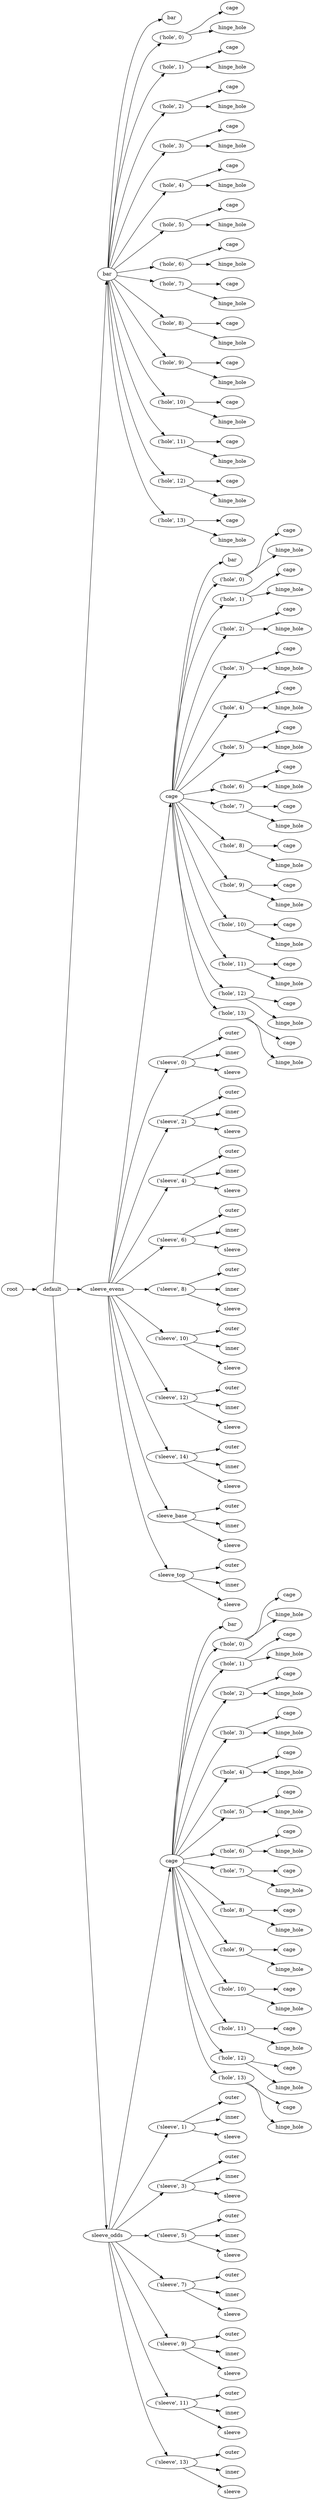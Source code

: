 digraph default {
	graph [rankdir=LR]
	root_1 [label=root href="javascript:s=&quot;\(\)\nNone&quot;; console.log(s); alert(s);"]
	default_2 [label=default href="javascript:s=&quot;\(&#x27;default&#x27;,\)\nHinge&quot;; console.log(s); alert(s);" tooltip=Hinge]
	bar_3 [label=bar href="javascript:s=&quot;\(&#x27;default&#x27;,\ &#x27;bar&#x27;\)\nHingeBar&quot;; console.log(s); alert(s);" tooltip=HingeBar]
	bar_4 [label=bar href="javascript:s=&quot;\(&#x27;default&#x27;,\ &#x27;bar&#x27;,\ &#x27;bar&#x27;\)\nCylinder&quot;; console.log(s); alert(s);" tooltip=Cylinder]
	hole_5 [label="\('hole',\ 0\)" href="javascript:s=&quot;\(&#x27;default&#x27;,\ &#x27;bar&#x27;,\ \(&#x27;hole&#x27;,\ 0\)\)\nHingeHole&quot;; console.log(s); alert(s);" tooltip=HingeHole]
	cage_6 [label=cage href="javascript:s=&quot;\(&#x27;default&#x27;,\ &#x27;bar&#x27;,\ \(&#x27;hole&#x27;,\ 0\),\ &#x27;cage&#x27;\)\nCylinder&quot;; console.log(s); alert(s);" tooltip=Cylinder]
	hinge_hole_7 [label=hinge_hole href="javascript:s=&quot;\(&#x27;default&#x27;,\ &#x27;bar&#x27;,\ \(&#x27;hole&#x27;,\ 0\),\ &#x27;hinge_hole&#x27;\)\nRotateExtrude&quot;; console.log(s); alert(s);" tooltip=RotateExtrude]
	hole_8 [label="\('hole',\ 1\)" href="javascript:s=&quot;\(&#x27;default&#x27;,\ &#x27;bar&#x27;,\ \(&#x27;hole&#x27;,\ 1\)\)\nHingeHole&quot;; console.log(s); alert(s);" tooltip=HingeHole]
	cage_9 [label=cage href="javascript:s=&quot;\(&#x27;default&#x27;,\ &#x27;bar&#x27;,\ \(&#x27;hole&#x27;,\ 1\),\ &#x27;cage&#x27;\)\nCylinder&quot;; console.log(s); alert(s);" tooltip=Cylinder]
	hinge_hole_10 [label=hinge_hole href="javascript:s=&quot;\(&#x27;default&#x27;,\ &#x27;bar&#x27;,\ \(&#x27;hole&#x27;,\ 1\),\ &#x27;hinge_hole&#x27;\)\nRotateExtrude&quot;; console.log(s); alert(s);" tooltip=RotateExtrude]
	hole_11 [label="\('hole',\ 2\)" href="javascript:s=&quot;\(&#x27;default&#x27;,\ &#x27;bar&#x27;,\ \(&#x27;hole&#x27;,\ 2\)\)\nHingeHole&quot;; console.log(s); alert(s);" tooltip=HingeHole]
	cage_12 [label=cage href="javascript:s=&quot;\(&#x27;default&#x27;,\ &#x27;bar&#x27;,\ \(&#x27;hole&#x27;,\ 2\),\ &#x27;cage&#x27;\)\nCylinder&quot;; console.log(s); alert(s);" tooltip=Cylinder]
	hinge_hole_13 [label=hinge_hole href="javascript:s=&quot;\(&#x27;default&#x27;,\ &#x27;bar&#x27;,\ \(&#x27;hole&#x27;,\ 2\),\ &#x27;hinge_hole&#x27;\)\nRotateExtrude&quot;; console.log(s); alert(s);" tooltip=RotateExtrude]
	hole_14 [label="\('hole',\ 3\)" href="javascript:s=&quot;\(&#x27;default&#x27;,\ &#x27;bar&#x27;,\ \(&#x27;hole&#x27;,\ 3\)\)\nHingeHole&quot;; console.log(s); alert(s);" tooltip=HingeHole]
	cage_15 [label=cage href="javascript:s=&quot;\(&#x27;default&#x27;,\ &#x27;bar&#x27;,\ \(&#x27;hole&#x27;,\ 3\),\ &#x27;cage&#x27;\)\nCylinder&quot;; console.log(s); alert(s);" tooltip=Cylinder]
	hinge_hole_16 [label=hinge_hole href="javascript:s=&quot;\(&#x27;default&#x27;,\ &#x27;bar&#x27;,\ \(&#x27;hole&#x27;,\ 3\),\ &#x27;hinge_hole&#x27;\)\nRotateExtrude&quot;; console.log(s); alert(s);" tooltip=RotateExtrude]
	hole_17 [label="\('hole',\ 4\)" href="javascript:s=&quot;\(&#x27;default&#x27;,\ &#x27;bar&#x27;,\ \(&#x27;hole&#x27;,\ 4\)\)\nHingeHole&quot;; console.log(s); alert(s);" tooltip=HingeHole]
	cage_18 [label=cage href="javascript:s=&quot;\(&#x27;default&#x27;,\ &#x27;bar&#x27;,\ \(&#x27;hole&#x27;,\ 4\),\ &#x27;cage&#x27;\)\nCylinder&quot;; console.log(s); alert(s);" tooltip=Cylinder]
	hinge_hole_19 [label=hinge_hole href="javascript:s=&quot;\(&#x27;default&#x27;,\ &#x27;bar&#x27;,\ \(&#x27;hole&#x27;,\ 4\),\ &#x27;hinge_hole&#x27;\)\nRotateExtrude&quot;; console.log(s); alert(s);" tooltip=RotateExtrude]
	hole_20 [label="\('hole',\ 5\)" href="javascript:s=&quot;\(&#x27;default&#x27;,\ &#x27;bar&#x27;,\ \(&#x27;hole&#x27;,\ 5\)\)\nHingeHole&quot;; console.log(s); alert(s);" tooltip=HingeHole]
	cage_21 [label=cage href="javascript:s=&quot;\(&#x27;default&#x27;,\ &#x27;bar&#x27;,\ \(&#x27;hole&#x27;,\ 5\),\ &#x27;cage&#x27;\)\nCylinder&quot;; console.log(s); alert(s);" tooltip=Cylinder]
	hinge_hole_22 [label=hinge_hole href="javascript:s=&quot;\(&#x27;default&#x27;,\ &#x27;bar&#x27;,\ \(&#x27;hole&#x27;,\ 5\),\ &#x27;hinge_hole&#x27;\)\nRotateExtrude&quot;; console.log(s); alert(s);" tooltip=RotateExtrude]
	hole_23 [label="\('hole',\ 6\)" href="javascript:s=&quot;\(&#x27;default&#x27;,\ &#x27;bar&#x27;,\ \(&#x27;hole&#x27;,\ 6\)\)\nHingeHole&quot;; console.log(s); alert(s);" tooltip=HingeHole]
	cage_24 [label=cage href="javascript:s=&quot;\(&#x27;default&#x27;,\ &#x27;bar&#x27;,\ \(&#x27;hole&#x27;,\ 6\),\ &#x27;cage&#x27;\)\nCylinder&quot;; console.log(s); alert(s);" tooltip=Cylinder]
	hinge_hole_25 [label=hinge_hole href="javascript:s=&quot;\(&#x27;default&#x27;,\ &#x27;bar&#x27;,\ \(&#x27;hole&#x27;,\ 6\),\ &#x27;hinge_hole&#x27;\)\nRotateExtrude&quot;; console.log(s); alert(s);" tooltip=RotateExtrude]
	hole_26 [label="\('hole',\ 7\)" href="javascript:s=&quot;\(&#x27;default&#x27;,\ &#x27;bar&#x27;,\ \(&#x27;hole&#x27;,\ 7\)\)\nHingeHole&quot;; console.log(s); alert(s);" tooltip=HingeHole]
	cage_27 [label=cage href="javascript:s=&quot;\(&#x27;default&#x27;,\ &#x27;bar&#x27;,\ \(&#x27;hole&#x27;,\ 7\),\ &#x27;cage&#x27;\)\nCylinder&quot;; console.log(s); alert(s);" tooltip=Cylinder]
	hinge_hole_28 [label=hinge_hole href="javascript:s=&quot;\(&#x27;default&#x27;,\ &#x27;bar&#x27;,\ \(&#x27;hole&#x27;,\ 7\),\ &#x27;hinge_hole&#x27;\)\nRotateExtrude&quot;; console.log(s); alert(s);" tooltip=RotateExtrude]
	hole_29 [label="\('hole',\ 8\)" href="javascript:s=&quot;\(&#x27;default&#x27;,\ &#x27;bar&#x27;,\ \(&#x27;hole&#x27;,\ 8\)\)\nHingeHole&quot;; console.log(s); alert(s);" tooltip=HingeHole]
	cage_30 [label=cage href="javascript:s=&quot;\(&#x27;default&#x27;,\ &#x27;bar&#x27;,\ \(&#x27;hole&#x27;,\ 8\),\ &#x27;cage&#x27;\)\nCylinder&quot;; console.log(s); alert(s);" tooltip=Cylinder]
	hinge_hole_31 [label=hinge_hole href="javascript:s=&quot;\(&#x27;default&#x27;,\ &#x27;bar&#x27;,\ \(&#x27;hole&#x27;,\ 8\),\ &#x27;hinge_hole&#x27;\)\nRotateExtrude&quot;; console.log(s); alert(s);" tooltip=RotateExtrude]
	hole_32 [label="\('hole',\ 9\)" href="javascript:s=&quot;\(&#x27;default&#x27;,\ &#x27;bar&#x27;,\ \(&#x27;hole&#x27;,\ 9\)\)\nHingeHole&quot;; console.log(s); alert(s);" tooltip=HingeHole]
	cage_33 [label=cage href="javascript:s=&quot;\(&#x27;default&#x27;,\ &#x27;bar&#x27;,\ \(&#x27;hole&#x27;,\ 9\),\ &#x27;cage&#x27;\)\nCylinder&quot;; console.log(s); alert(s);" tooltip=Cylinder]
	hinge_hole_34 [label=hinge_hole href="javascript:s=&quot;\(&#x27;default&#x27;,\ &#x27;bar&#x27;,\ \(&#x27;hole&#x27;,\ 9\),\ &#x27;hinge_hole&#x27;\)\nRotateExtrude&quot;; console.log(s); alert(s);" tooltip=RotateExtrude]
	hole_35 [label="\('hole',\ 10\)" href="javascript:s=&quot;\(&#x27;default&#x27;,\ &#x27;bar&#x27;,\ \(&#x27;hole&#x27;,\ 10\)\)\nHingeHole&quot;; console.log(s); alert(s);" tooltip=HingeHole]
	cage_36 [label=cage href="javascript:s=&quot;\(&#x27;default&#x27;,\ &#x27;bar&#x27;,\ \(&#x27;hole&#x27;,\ 10\),\ &#x27;cage&#x27;\)\nCylinder&quot;; console.log(s); alert(s);" tooltip=Cylinder]
	hinge_hole_37 [label=hinge_hole href="javascript:s=&quot;\(&#x27;default&#x27;,\ &#x27;bar&#x27;,\ \(&#x27;hole&#x27;,\ 10\),\ &#x27;hinge_hole&#x27;\)\nRotateExtrude&quot;; console.log(s); alert(s);" tooltip=RotateExtrude]
	hole_38 [label="\('hole',\ 11\)" href="javascript:s=&quot;\(&#x27;default&#x27;,\ &#x27;bar&#x27;,\ \(&#x27;hole&#x27;,\ 11\)\)\nHingeHole&quot;; console.log(s); alert(s);" tooltip=HingeHole]
	cage_39 [label=cage href="javascript:s=&quot;\(&#x27;default&#x27;,\ &#x27;bar&#x27;,\ \(&#x27;hole&#x27;,\ 11\),\ &#x27;cage&#x27;\)\nCylinder&quot;; console.log(s); alert(s);" tooltip=Cylinder]
	hinge_hole_40 [label=hinge_hole href="javascript:s=&quot;\(&#x27;default&#x27;,\ &#x27;bar&#x27;,\ \(&#x27;hole&#x27;,\ 11\),\ &#x27;hinge_hole&#x27;\)\nRotateExtrude&quot;; console.log(s); alert(s);" tooltip=RotateExtrude]
	hole_41 [label="\('hole',\ 12\)" href="javascript:s=&quot;\(&#x27;default&#x27;,\ &#x27;bar&#x27;,\ \(&#x27;hole&#x27;,\ 12\)\)\nHingeHole&quot;; console.log(s); alert(s);" tooltip=HingeHole]
	cage_42 [label=cage href="javascript:s=&quot;\(&#x27;default&#x27;,\ &#x27;bar&#x27;,\ \(&#x27;hole&#x27;,\ 12\),\ &#x27;cage&#x27;\)\nCylinder&quot;; console.log(s); alert(s);" tooltip=Cylinder]
	hinge_hole_43 [label=hinge_hole href="javascript:s=&quot;\(&#x27;default&#x27;,\ &#x27;bar&#x27;,\ \(&#x27;hole&#x27;,\ 12\),\ &#x27;hinge_hole&#x27;\)\nRotateExtrude&quot;; console.log(s); alert(s);" tooltip=RotateExtrude]
	hole_44 [label="\('hole',\ 13\)" href="javascript:s=&quot;\(&#x27;default&#x27;,\ &#x27;bar&#x27;,\ \(&#x27;hole&#x27;,\ 13\)\)\nHingeHole&quot;; console.log(s); alert(s);" tooltip=HingeHole]
	cage_45 [label=cage href="javascript:s=&quot;\(&#x27;default&#x27;,\ &#x27;bar&#x27;,\ \(&#x27;hole&#x27;,\ 13\),\ &#x27;cage&#x27;\)\nCylinder&quot;; console.log(s); alert(s);" tooltip=Cylinder]
	hinge_hole_46 [label=hinge_hole href="javascript:s=&quot;\(&#x27;default&#x27;,\ &#x27;bar&#x27;,\ \(&#x27;hole&#x27;,\ 13\),\ &#x27;hinge_hole&#x27;\)\nRotateExtrude&quot;; console.log(s); alert(s);" tooltip=RotateExtrude]
	sleeve_evens_47 [label=sleeve_evens href="javascript:s=&quot;\(&#x27;default&#x27;,\ &#x27;sleeve_evens&#x27;\)\nHingeBarSleeveHoles&quot;; console.log(s); alert(s);" tooltip=HingeBarSleeveHoles]
	cage_48 [label=cage href="javascript:s=&quot;\(&#x27;default&#x27;,\ &#x27;sleeve_evens&#x27;,\ &#x27;cage&#x27;\)\nHingeBar&quot;; console.log(s); alert(s);" tooltip=HingeBar]
	bar_49 [label=bar href="javascript:s=&quot;\(&#x27;default&#x27;,\ &#x27;sleeve_evens&#x27;,\ &#x27;cage&#x27;,\ &#x27;bar&#x27;\)\nCylinder&quot;; console.log(s); alert(s);" tooltip=Cylinder]
	hole_50 [label="\('hole',\ 0\)" href="javascript:s=&quot;\(&#x27;default&#x27;,\ &#x27;sleeve_evens&#x27;,\ &#x27;cage&#x27;,\ \(&#x27;hole&#x27;,\ 0\)\)\nHingeHole&quot;; console.log(s); alert(s);" tooltip=HingeHole]
	cage_51 [label=cage href="javascript:s=&quot;\(&#x27;default&#x27;,\ &#x27;sleeve_evens&#x27;,\ &#x27;cage&#x27;,\ \(&#x27;hole&#x27;,\ 0\),\ &#x27;cage&#x27;\)\nCylinder&quot;; console.log(s); alert(s);" tooltip=Cylinder]
	hinge_hole_52 [label=hinge_hole href="javascript:s=&quot;\(&#x27;default&#x27;,\ &#x27;sleeve_evens&#x27;,\ &#x27;cage&#x27;,\ \(&#x27;hole&#x27;,\ 0\),\ &#x27;hinge_hole&#x27;\)\nRotateExtrude&quot;; console.log(s); alert(s);" tooltip=RotateExtrude]
	hole_53 [label="\('hole',\ 1\)" href="javascript:s=&quot;\(&#x27;default&#x27;,\ &#x27;sleeve_evens&#x27;,\ &#x27;cage&#x27;,\ \(&#x27;hole&#x27;,\ 1\)\)\nHingeHole&quot;; console.log(s); alert(s);" tooltip=HingeHole]
	cage_54 [label=cage href="javascript:s=&quot;\(&#x27;default&#x27;,\ &#x27;sleeve_evens&#x27;,\ &#x27;cage&#x27;,\ \(&#x27;hole&#x27;,\ 1\),\ &#x27;cage&#x27;\)\nCylinder&quot;; console.log(s); alert(s);" tooltip=Cylinder]
	hinge_hole_55 [label=hinge_hole href="javascript:s=&quot;\(&#x27;default&#x27;,\ &#x27;sleeve_evens&#x27;,\ &#x27;cage&#x27;,\ \(&#x27;hole&#x27;,\ 1\),\ &#x27;hinge_hole&#x27;\)\nRotateExtrude&quot;; console.log(s); alert(s);" tooltip=RotateExtrude]
	hole_56 [label="\('hole',\ 2\)" href="javascript:s=&quot;\(&#x27;default&#x27;,\ &#x27;sleeve_evens&#x27;,\ &#x27;cage&#x27;,\ \(&#x27;hole&#x27;,\ 2\)\)\nHingeHole&quot;; console.log(s); alert(s);" tooltip=HingeHole]
	cage_57 [label=cage href="javascript:s=&quot;\(&#x27;default&#x27;,\ &#x27;sleeve_evens&#x27;,\ &#x27;cage&#x27;,\ \(&#x27;hole&#x27;,\ 2\),\ &#x27;cage&#x27;\)\nCylinder&quot;; console.log(s); alert(s);" tooltip=Cylinder]
	hinge_hole_58 [label=hinge_hole href="javascript:s=&quot;\(&#x27;default&#x27;,\ &#x27;sleeve_evens&#x27;,\ &#x27;cage&#x27;,\ \(&#x27;hole&#x27;,\ 2\),\ &#x27;hinge_hole&#x27;\)\nRotateExtrude&quot;; console.log(s); alert(s);" tooltip=RotateExtrude]
	hole_59 [label="\('hole',\ 3\)" href="javascript:s=&quot;\(&#x27;default&#x27;,\ &#x27;sleeve_evens&#x27;,\ &#x27;cage&#x27;,\ \(&#x27;hole&#x27;,\ 3\)\)\nHingeHole&quot;; console.log(s); alert(s);" tooltip=HingeHole]
	cage_60 [label=cage href="javascript:s=&quot;\(&#x27;default&#x27;,\ &#x27;sleeve_evens&#x27;,\ &#x27;cage&#x27;,\ \(&#x27;hole&#x27;,\ 3\),\ &#x27;cage&#x27;\)\nCylinder&quot;; console.log(s); alert(s);" tooltip=Cylinder]
	hinge_hole_61 [label=hinge_hole href="javascript:s=&quot;\(&#x27;default&#x27;,\ &#x27;sleeve_evens&#x27;,\ &#x27;cage&#x27;,\ \(&#x27;hole&#x27;,\ 3\),\ &#x27;hinge_hole&#x27;\)\nRotateExtrude&quot;; console.log(s); alert(s);" tooltip=RotateExtrude]
	hole_62 [label="\('hole',\ 4\)" href="javascript:s=&quot;\(&#x27;default&#x27;,\ &#x27;sleeve_evens&#x27;,\ &#x27;cage&#x27;,\ \(&#x27;hole&#x27;,\ 4\)\)\nHingeHole&quot;; console.log(s); alert(s);" tooltip=HingeHole]
	cage_63 [label=cage href="javascript:s=&quot;\(&#x27;default&#x27;,\ &#x27;sleeve_evens&#x27;,\ &#x27;cage&#x27;,\ \(&#x27;hole&#x27;,\ 4\),\ &#x27;cage&#x27;\)\nCylinder&quot;; console.log(s); alert(s);" tooltip=Cylinder]
	hinge_hole_64 [label=hinge_hole href="javascript:s=&quot;\(&#x27;default&#x27;,\ &#x27;sleeve_evens&#x27;,\ &#x27;cage&#x27;,\ \(&#x27;hole&#x27;,\ 4\),\ &#x27;hinge_hole&#x27;\)\nRotateExtrude&quot;; console.log(s); alert(s);" tooltip=RotateExtrude]
	hole_65 [label="\('hole',\ 5\)" href="javascript:s=&quot;\(&#x27;default&#x27;,\ &#x27;sleeve_evens&#x27;,\ &#x27;cage&#x27;,\ \(&#x27;hole&#x27;,\ 5\)\)\nHingeHole&quot;; console.log(s); alert(s);" tooltip=HingeHole]
	cage_66 [label=cage href="javascript:s=&quot;\(&#x27;default&#x27;,\ &#x27;sleeve_evens&#x27;,\ &#x27;cage&#x27;,\ \(&#x27;hole&#x27;,\ 5\),\ &#x27;cage&#x27;\)\nCylinder&quot;; console.log(s); alert(s);" tooltip=Cylinder]
	hinge_hole_67 [label=hinge_hole href="javascript:s=&quot;\(&#x27;default&#x27;,\ &#x27;sleeve_evens&#x27;,\ &#x27;cage&#x27;,\ \(&#x27;hole&#x27;,\ 5\),\ &#x27;hinge_hole&#x27;\)\nRotateExtrude&quot;; console.log(s); alert(s);" tooltip=RotateExtrude]
	hole_68 [label="\('hole',\ 6\)" href="javascript:s=&quot;\(&#x27;default&#x27;,\ &#x27;sleeve_evens&#x27;,\ &#x27;cage&#x27;,\ \(&#x27;hole&#x27;,\ 6\)\)\nHingeHole&quot;; console.log(s); alert(s);" tooltip=HingeHole]
	cage_69 [label=cage href="javascript:s=&quot;\(&#x27;default&#x27;,\ &#x27;sleeve_evens&#x27;,\ &#x27;cage&#x27;,\ \(&#x27;hole&#x27;,\ 6\),\ &#x27;cage&#x27;\)\nCylinder&quot;; console.log(s); alert(s);" tooltip=Cylinder]
	hinge_hole_70 [label=hinge_hole href="javascript:s=&quot;\(&#x27;default&#x27;,\ &#x27;sleeve_evens&#x27;,\ &#x27;cage&#x27;,\ \(&#x27;hole&#x27;,\ 6\),\ &#x27;hinge_hole&#x27;\)\nRotateExtrude&quot;; console.log(s); alert(s);" tooltip=RotateExtrude]
	hole_71 [label="\('hole',\ 7\)" href="javascript:s=&quot;\(&#x27;default&#x27;,\ &#x27;sleeve_evens&#x27;,\ &#x27;cage&#x27;,\ \(&#x27;hole&#x27;,\ 7\)\)\nHingeHole&quot;; console.log(s); alert(s);" tooltip=HingeHole]
	cage_72 [label=cage href="javascript:s=&quot;\(&#x27;default&#x27;,\ &#x27;sleeve_evens&#x27;,\ &#x27;cage&#x27;,\ \(&#x27;hole&#x27;,\ 7\),\ &#x27;cage&#x27;\)\nCylinder&quot;; console.log(s); alert(s);" tooltip=Cylinder]
	hinge_hole_73 [label=hinge_hole href="javascript:s=&quot;\(&#x27;default&#x27;,\ &#x27;sleeve_evens&#x27;,\ &#x27;cage&#x27;,\ \(&#x27;hole&#x27;,\ 7\),\ &#x27;hinge_hole&#x27;\)\nRotateExtrude&quot;; console.log(s); alert(s);" tooltip=RotateExtrude]
	hole_74 [label="\('hole',\ 8\)" href="javascript:s=&quot;\(&#x27;default&#x27;,\ &#x27;sleeve_evens&#x27;,\ &#x27;cage&#x27;,\ \(&#x27;hole&#x27;,\ 8\)\)\nHingeHole&quot;; console.log(s); alert(s);" tooltip=HingeHole]
	cage_75 [label=cage href="javascript:s=&quot;\(&#x27;default&#x27;,\ &#x27;sleeve_evens&#x27;,\ &#x27;cage&#x27;,\ \(&#x27;hole&#x27;,\ 8\),\ &#x27;cage&#x27;\)\nCylinder&quot;; console.log(s); alert(s);" tooltip=Cylinder]
	hinge_hole_76 [label=hinge_hole href="javascript:s=&quot;\(&#x27;default&#x27;,\ &#x27;sleeve_evens&#x27;,\ &#x27;cage&#x27;,\ \(&#x27;hole&#x27;,\ 8\),\ &#x27;hinge_hole&#x27;\)\nRotateExtrude&quot;; console.log(s); alert(s);" tooltip=RotateExtrude]
	hole_77 [label="\('hole',\ 9\)" href="javascript:s=&quot;\(&#x27;default&#x27;,\ &#x27;sleeve_evens&#x27;,\ &#x27;cage&#x27;,\ \(&#x27;hole&#x27;,\ 9\)\)\nHingeHole&quot;; console.log(s); alert(s);" tooltip=HingeHole]
	cage_78 [label=cage href="javascript:s=&quot;\(&#x27;default&#x27;,\ &#x27;sleeve_evens&#x27;,\ &#x27;cage&#x27;,\ \(&#x27;hole&#x27;,\ 9\),\ &#x27;cage&#x27;\)\nCylinder&quot;; console.log(s); alert(s);" tooltip=Cylinder]
	hinge_hole_79 [label=hinge_hole href="javascript:s=&quot;\(&#x27;default&#x27;,\ &#x27;sleeve_evens&#x27;,\ &#x27;cage&#x27;,\ \(&#x27;hole&#x27;,\ 9\),\ &#x27;hinge_hole&#x27;\)\nRotateExtrude&quot;; console.log(s); alert(s);" tooltip=RotateExtrude]
	hole_80 [label="\('hole',\ 10\)" href="javascript:s=&quot;\(&#x27;default&#x27;,\ &#x27;sleeve_evens&#x27;,\ &#x27;cage&#x27;,\ \(&#x27;hole&#x27;,\ 10\)\)\nHingeHole&quot;; console.log(s); alert(s);" tooltip=HingeHole]
	cage_81 [label=cage href="javascript:s=&quot;\(&#x27;default&#x27;,\ &#x27;sleeve_evens&#x27;,\ &#x27;cage&#x27;,\ \(&#x27;hole&#x27;,\ 10\),\ &#x27;cage&#x27;\)\nCylinder&quot;; console.log(s); alert(s);" tooltip=Cylinder]
	hinge_hole_82 [label=hinge_hole href="javascript:s=&quot;\(&#x27;default&#x27;,\ &#x27;sleeve_evens&#x27;,\ &#x27;cage&#x27;,\ \(&#x27;hole&#x27;,\ 10\),\ &#x27;hinge_hole&#x27;\)\nRotateExtrude&quot;; console.log(s); alert(s);" tooltip=RotateExtrude]
	hole_83 [label="\('hole',\ 11\)" href="javascript:s=&quot;\(&#x27;default&#x27;,\ &#x27;sleeve_evens&#x27;,\ &#x27;cage&#x27;,\ \(&#x27;hole&#x27;,\ 11\)\)\nHingeHole&quot;; console.log(s); alert(s);" tooltip=HingeHole]
	cage_84 [label=cage href="javascript:s=&quot;\(&#x27;default&#x27;,\ &#x27;sleeve_evens&#x27;,\ &#x27;cage&#x27;,\ \(&#x27;hole&#x27;,\ 11\),\ &#x27;cage&#x27;\)\nCylinder&quot;; console.log(s); alert(s);" tooltip=Cylinder]
	hinge_hole_85 [label=hinge_hole href="javascript:s=&quot;\(&#x27;default&#x27;,\ &#x27;sleeve_evens&#x27;,\ &#x27;cage&#x27;,\ \(&#x27;hole&#x27;,\ 11\),\ &#x27;hinge_hole&#x27;\)\nRotateExtrude&quot;; console.log(s); alert(s);" tooltip=RotateExtrude]
	hole_86 [label="\('hole',\ 12\)" href="javascript:s=&quot;\(&#x27;default&#x27;,\ &#x27;sleeve_evens&#x27;,\ &#x27;cage&#x27;,\ \(&#x27;hole&#x27;,\ 12\)\)\nHingeHole&quot;; console.log(s); alert(s);" tooltip=HingeHole]
	cage_87 [label=cage href="javascript:s=&quot;\(&#x27;default&#x27;,\ &#x27;sleeve_evens&#x27;,\ &#x27;cage&#x27;,\ \(&#x27;hole&#x27;,\ 12\),\ &#x27;cage&#x27;\)\nCylinder&quot;; console.log(s); alert(s);" tooltip=Cylinder]
	hinge_hole_88 [label=hinge_hole href="javascript:s=&quot;\(&#x27;default&#x27;,\ &#x27;sleeve_evens&#x27;,\ &#x27;cage&#x27;,\ \(&#x27;hole&#x27;,\ 12\),\ &#x27;hinge_hole&#x27;\)\nRotateExtrude&quot;; console.log(s); alert(s);" tooltip=RotateExtrude]
	hole_89 [label="\('hole',\ 13\)" href="javascript:s=&quot;\(&#x27;default&#x27;,\ &#x27;sleeve_evens&#x27;,\ &#x27;cage&#x27;,\ \(&#x27;hole&#x27;,\ 13\)\)\nHingeHole&quot;; console.log(s); alert(s);" tooltip=HingeHole]
	cage_90 [label=cage href="javascript:s=&quot;\(&#x27;default&#x27;,\ &#x27;sleeve_evens&#x27;,\ &#x27;cage&#x27;,\ \(&#x27;hole&#x27;,\ 13\),\ &#x27;cage&#x27;\)\nCylinder&quot;; console.log(s); alert(s);" tooltip=Cylinder]
	hinge_hole_91 [label=hinge_hole href="javascript:s=&quot;\(&#x27;default&#x27;,\ &#x27;sleeve_evens&#x27;,\ &#x27;cage&#x27;,\ \(&#x27;hole&#x27;,\ 13\),\ &#x27;hinge_hole&#x27;\)\nRotateExtrude&quot;; console.log(s); alert(s);" tooltip=RotateExtrude]
	sleeve_92 [label="\('sleeve',\ 0\)" href="javascript:s=&quot;\(&#x27;default&#x27;,\ &#x27;sleeve_evens&#x27;,\ \(&#x27;sleeve&#x27;,\ 0\)\)\nSleeveAndKeyway&quot;; console.log(s); alert(s);" tooltip=SleeveAndKeyway]
	outer_93 [label=outer href="javascript:s=&quot;\(&#x27;default&#x27;,\ &#x27;sleeve_evens&#x27;,\ \(&#x27;sleeve&#x27;,\ 0\),\ &#x27;outer&#x27;\)\nCylinder&quot;; console.log(s); alert(s);" tooltip=Cylinder]
	inner_94 [label=inner href="javascript:s=&quot;\(&#x27;default&#x27;,\ &#x27;sleeve_evens&#x27;,\ \(&#x27;sleeve&#x27;,\ 0\),\ &#x27;inner&#x27;\)\nCylinder&quot;; console.log(s); alert(s);" tooltip=Cylinder]
	sleeve_95 [label=sleeve href="javascript:s=&quot;\(&#x27;default&#x27;,\ &#x27;sleeve_evens&#x27;,\ \(&#x27;sleeve&#x27;,\ 0\),\ &#x27;sleeve&#x27;\)\nLinearExtrude&quot;; console.log(s); alert(s);" tooltip=LinearExtrude]
	sleeve_96 [label="\('sleeve',\ 2\)" href="javascript:s=&quot;\(&#x27;default&#x27;,\ &#x27;sleeve_evens&#x27;,\ \(&#x27;sleeve&#x27;,\ 2\)\)\nSleeveAndKeyway&quot;; console.log(s); alert(s);" tooltip=SleeveAndKeyway]
	outer_97 [label=outer href="javascript:s=&quot;\(&#x27;default&#x27;,\ &#x27;sleeve_evens&#x27;,\ \(&#x27;sleeve&#x27;,\ 2\),\ &#x27;outer&#x27;\)\nCylinder&quot;; console.log(s); alert(s);" tooltip=Cylinder]
	inner_98 [label=inner href="javascript:s=&quot;\(&#x27;default&#x27;,\ &#x27;sleeve_evens&#x27;,\ \(&#x27;sleeve&#x27;,\ 2\),\ &#x27;inner&#x27;\)\nCylinder&quot;; console.log(s); alert(s);" tooltip=Cylinder]
	sleeve_99 [label=sleeve href="javascript:s=&quot;\(&#x27;default&#x27;,\ &#x27;sleeve_evens&#x27;,\ \(&#x27;sleeve&#x27;,\ 2\),\ &#x27;sleeve&#x27;\)\nLinearExtrude&quot;; console.log(s); alert(s);" tooltip=LinearExtrude]
	sleeve_100 [label="\('sleeve',\ 4\)" href="javascript:s=&quot;\(&#x27;default&#x27;,\ &#x27;sleeve_evens&#x27;,\ \(&#x27;sleeve&#x27;,\ 4\)\)\nSleeveAndKeyway&quot;; console.log(s); alert(s);" tooltip=SleeveAndKeyway]
	outer_101 [label=outer href="javascript:s=&quot;\(&#x27;default&#x27;,\ &#x27;sleeve_evens&#x27;,\ \(&#x27;sleeve&#x27;,\ 4\),\ &#x27;outer&#x27;\)\nCylinder&quot;; console.log(s); alert(s);" tooltip=Cylinder]
	inner_102 [label=inner href="javascript:s=&quot;\(&#x27;default&#x27;,\ &#x27;sleeve_evens&#x27;,\ \(&#x27;sleeve&#x27;,\ 4\),\ &#x27;inner&#x27;\)\nCylinder&quot;; console.log(s); alert(s);" tooltip=Cylinder]
	sleeve_103 [label=sleeve href="javascript:s=&quot;\(&#x27;default&#x27;,\ &#x27;sleeve_evens&#x27;,\ \(&#x27;sleeve&#x27;,\ 4\),\ &#x27;sleeve&#x27;\)\nLinearExtrude&quot;; console.log(s); alert(s);" tooltip=LinearExtrude]
	sleeve_104 [label="\('sleeve',\ 6\)" href="javascript:s=&quot;\(&#x27;default&#x27;,\ &#x27;sleeve_evens&#x27;,\ \(&#x27;sleeve&#x27;,\ 6\)\)\nSleeveAndKeyway&quot;; console.log(s); alert(s);" tooltip=SleeveAndKeyway]
	outer_105 [label=outer href="javascript:s=&quot;\(&#x27;default&#x27;,\ &#x27;sleeve_evens&#x27;,\ \(&#x27;sleeve&#x27;,\ 6\),\ &#x27;outer&#x27;\)\nCylinder&quot;; console.log(s); alert(s);" tooltip=Cylinder]
	inner_106 [label=inner href="javascript:s=&quot;\(&#x27;default&#x27;,\ &#x27;sleeve_evens&#x27;,\ \(&#x27;sleeve&#x27;,\ 6\),\ &#x27;inner&#x27;\)\nCylinder&quot;; console.log(s); alert(s);" tooltip=Cylinder]
	sleeve_107 [label=sleeve href="javascript:s=&quot;\(&#x27;default&#x27;,\ &#x27;sleeve_evens&#x27;,\ \(&#x27;sleeve&#x27;,\ 6\),\ &#x27;sleeve&#x27;\)\nLinearExtrude&quot;; console.log(s); alert(s);" tooltip=LinearExtrude]
	sleeve_108 [label="\('sleeve',\ 8\)" href="javascript:s=&quot;\(&#x27;default&#x27;,\ &#x27;sleeve_evens&#x27;,\ \(&#x27;sleeve&#x27;,\ 8\)\)\nSleeveAndKeyway&quot;; console.log(s); alert(s);" tooltip=SleeveAndKeyway]
	outer_109 [label=outer href="javascript:s=&quot;\(&#x27;default&#x27;,\ &#x27;sleeve_evens&#x27;,\ \(&#x27;sleeve&#x27;,\ 8\),\ &#x27;outer&#x27;\)\nCylinder&quot;; console.log(s); alert(s);" tooltip=Cylinder]
	inner_110 [label=inner href="javascript:s=&quot;\(&#x27;default&#x27;,\ &#x27;sleeve_evens&#x27;,\ \(&#x27;sleeve&#x27;,\ 8\),\ &#x27;inner&#x27;\)\nCylinder&quot;; console.log(s); alert(s);" tooltip=Cylinder]
	sleeve_111 [label=sleeve href="javascript:s=&quot;\(&#x27;default&#x27;,\ &#x27;sleeve_evens&#x27;,\ \(&#x27;sleeve&#x27;,\ 8\),\ &#x27;sleeve&#x27;\)\nLinearExtrude&quot;; console.log(s); alert(s);" tooltip=LinearExtrude]
	sleeve_112 [label="\('sleeve',\ 10\)" href="javascript:s=&quot;\(&#x27;default&#x27;,\ &#x27;sleeve_evens&#x27;,\ \(&#x27;sleeve&#x27;,\ 10\)\)\nSleeveAndKeyway&quot;; console.log(s); alert(s);" tooltip=SleeveAndKeyway]
	outer_113 [label=outer href="javascript:s=&quot;\(&#x27;default&#x27;,\ &#x27;sleeve_evens&#x27;,\ \(&#x27;sleeve&#x27;,\ 10\),\ &#x27;outer&#x27;\)\nCylinder&quot;; console.log(s); alert(s);" tooltip=Cylinder]
	inner_114 [label=inner href="javascript:s=&quot;\(&#x27;default&#x27;,\ &#x27;sleeve_evens&#x27;,\ \(&#x27;sleeve&#x27;,\ 10\),\ &#x27;inner&#x27;\)\nCylinder&quot;; console.log(s); alert(s);" tooltip=Cylinder]
	sleeve_115 [label=sleeve href="javascript:s=&quot;\(&#x27;default&#x27;,\ &#x27;sleeve_evens&#x27;,\ \(&#x27;sleeve&#x27;,\ 10\),\ &#x27;sleeve&#x27;\)\nLinearExtrude&quot;; console.log(s); alert(s);" tooltip=LinearExtrude]
	sleeve_116 [label="\('sleeve',\ 12\)" href="javascript:s=&quot;\(&#x27;default&#x27;,\ &#x27;sleeve_evens&#x27;,\ \(&#x27;sleeve&#x27;,\ 12\)\)\nSleeveAndKeyway&quot;; console.log(s); alert(s);" tooltip=SleeveAndKeyway]
	outer_117 [label=outer href="javascript:s=&quot;\(&#x27;default&#x27;,\ &#x27;sleeve_evens&#x27;,\ \(&#x27;sleeve&#x27;,\ 12\),\ &#x27;outer&#x27;\)\nCylinder&quot;; console.log(s); alert(s);" tooltip=Cylinder]
	inner_118 [label=inner href="javascript:s=&quot;\(&#x27;default&#x27;,\ &#x27;sleeve_evens&#x27;,\ \(&#x27;sleeve&#x27;,\ 12\),\ &#x27;inner&#x27;\)\nCylinder&quot;; console.log(s); alert(s);" tooltip=Cylinder]
	sleeve_119 [label=sleeve href="javascript:s=&quot;\(&#x27;default&#x27;,\ &#x27;sleeve_evens&#x27;,\ \(&#x27;sleeve&#x27;,\ 12\),\ &#x27;sleeve&#x27;\)\nLinearExtrude&quot;; console.log(s); alert(s);" tooltip=LinearExtrude]
	sleeve_120 [label="\('sleeve',\ 14\)" href="javascript:s=&quot;\(&#x27;default&#x27;,\ &#x27;sleeve_evens&#x27;,\ \(&#x27;sleeve&#x27;,\ 14\)\)\nSleeveAndKeyway&quot;; console.log(s); alert(s);" tooltip=SleeveAndKeyway]
	outer_121 [label=outer href="javascript:s=&quot;\(&#x27;default&#x27;,\ &#x27;sleeve_evens&#x27;,\ \(&#x27;sleeve&#x27;,\ 14\),\ &#x27;outer&#x27;\)\nCylinder&quot;; console.log(s); alert(s);" tooltip=Cylinder]
	inner_122 [label=inner href="javascript:s=&quot;\(&#x27;default&#x27;,\ &#x27;sleeve_evens&#x27;,\ \(&#x27;sleeve&#x27;,\ 14\),\ &#x27;inner&#x27;\)\nCylinder&quot;; console.log(s); alert(s);" tooltip=Cylinder]
	sleeve_123 [label=sleeve href="javascript:s=&quot;\(&#x27;default&#x27;,\ &#x27;sleeve_evens&#x27;,\ \(&#x27;sleeve&#x27;,\ 14\),\ &#x27;sleeve&#x27;\)\nLinearExtrude&quot;; console.log(s); alert(s);" tooltip=LinearExtrude]
	sleeve_base_124 [label=sleeve_base href="javascript:s=&quot;\(&#x27;default&#x27;,\ &#x27;sleeve_evens&#x27;,\ &#x27;sleeve_base&#x27;\)\nSleeve&quot;; console.log(s); alert(s);" tooltip=Sleeve]
	outer_125 [label=outer href="javascript:s=&quot;\(&#x27;default&#x27;,\ &#x27;sleeve_evens&#x27;,\ &#x27;sleeve_base&#x27;,\ &#x27;outer&#x27;\)\nCylinder&quot;; console.log(s); alert(s);" tooltip=Cylinder]
	inner_126 [label=inner href="javascript:s=&quot;\(&#x27;default&#x27;,\ &#x27;sleeve_evens&#x27;,\ &#x27;sleeve_base&#x27;,\ &#x27;inner&#x27;\)\nCylinder&quot;; console.log(s); alert(s);" tooltip=Cylinder]
	sleeve_127 [label=sleeve href="javascript:s=&quot;\(&#x27;default&#x27;,\ &#x27;sleeve_evens&#x27;,\ &#x27;sleeve_base&#x27;,\ &#x27;sleeve&#x27;\)\nRotateExtrude&quot;; console.log(s); alert(s);" tooltip=RotateExtrude]
	sleeve_top_128 [label=sleeve_top href="javascript:s=&quot;\(&#x27;default&#x27;,\ &#x27;sleeve_evens&#x27;,\ &#x27;sleeve_top&#x27;\)\nSleeve&quot;; console.log(s); alert(s);" tooltip=Sleeve]
	outer_129 [label=outer href="javascript:s=&quot;\(&#x27;default&#x27;,\ &#x27;sleeve_evens&#x27;,\ &#x27;sleeve_top&#x27;,\ &#x27;outer&#x27;\)\nCylinder&quot;; console.log(s); alert(s);" tooltip=Cylinder]
	inner_130 [label=inner href="javascript:s=&quot;\(&#x27;default&#x27;,\ &#x27;sleeve_evens&#x27;,\ &#x27;sleeve_top&#x27;,\ &#x27;inner&#x27;\)\nCylinder&quot;; console.log(s); alert(s);" tooltip=Cylinder]
	sleeve_131 [label=sleeve href="javascript:s=&quot;\(&#x27;default&#x27;,\ &#x27;sleeve_evens&#x27;,\ &#x27;sleeve_top&#x27;,\ &#x27;sleeve&#x27;\)\nRotateExtrude&quot;; console.log(s); alert(s);" tooltip=RotateExtrude]
	sleeve_odds_132 [label=sleeve_odds href="javascript:s=&quot;\(&#x27;default&#x27;,\ &#x27;sleeve_odds&#x27;\)\nHingeBarSleeveHoles&quot;; console.log(s); alert(s);" tooltip=HingeBarSleeveHoles]
	cage_133 [label=cage href="javascript:s=&quot;\(&#x27;default&#x27;,\ &#x27;sleeve_odds&#x27;,\ &#x27;cage&#x27;\)\nHingeBar&quot;; console.log(s); alert(s);" tooltip=HingeBar]
	bar_134 [label=bar href="javascript:s=&quot;\(&#x27;default&#x27;,\ &#x27;sleeve_odds&#x27;,\ &#x27;cage&#x27;,\ &#x27;bar&#x27;\)\nCylinder&quot;; console.log(s); alert(s);" tooltip=Cylinder]
	hole_135 [label="\('hole',\ 0\)" href="javascript:s=&quot;\(&#x27;default&#x27;,\ &#x27;sleeve_odds&#x27;,\ &#x27;cage&#x27;,\ \(&#x27;hole&#x27;,\ 0\)\)\nHingeHole&quot;; console.log(s); alert(s);" tooltip=HingeHole]
	cage_136 [label=cage href="javascript:s=&quot;\(&#x27;default&#x27;,\ &#x27;sleeve_odds&#x27;,\ &#x27;cage&#x27;,\ \(&#x27;hole&#x27;,\ 0\),\ &#x27;cage&#x27;\)\nCylinder&quot;; console.log(s); alert(s);" tooltip=Cylinder]
	hinge_hole_137 [label=hinge_hole href="javascript:s=&quot;\(&#x27;default&#x27;,\ &#x27;sleeve_odds&#x27;,\ &#x27;cage&#x27;,\ \(&#x27;hole&#x27;,\ 0\),\ &#x27;hinge_hole&#x27;\)\nRotateExtrude&quot;; console.log(s); alert(s);" tooltip=RotateExtrude]
	hole_138 [label="\('hole',\ 1\)" href="javascript:s=&quot;\(&#x27;default&#x27;,\ &#x27;sleeve_odds&#x27;,\ &#x27;cage&#x27;,\ \(&#x27;hole&#x27;,\ 1\)\)\nHingeHole&quot;; console.log(s); alert(s);" tooltip=HingeHole]
	cage_139 [label=cage href="javascript:s=&quot;\(&#x27;default&#x27;,\ &#x27;sleeve_odds&#x27;,\ &#x27;cage&#x27;,\ \(&#x27;hole&#x27;,\ 1\),\ &#x27;cage&#x27;\)\nCylinder&quot;; console.log(s); alert(s);" tooltip=Cylinder]
	hinge_hole_140 [label=hinge_hole href="javascript:s=&quot;\(&#x27;default&#x27;,\ &#x27;sleeve_odds&#x27;,\ &#x27;cage&#x27;,\ \(&#x27;hole&#x27;,\ 1\),\ &#x27;hinge_hole&#x27;\)\nRotateExtrude&quot;; console.log(s); alert(s);" tooltip=RotateExtrude]
	hole_141 [label="\('hole',\ 2\)" href="javascript:s=&quot;\(&#x27;default&#x27;,\ &#x27;sleeve_odds&#x27;,\ &#x27;cage&#x27;,\ \(&#x27;hole&#x27;,\ 2\)\)\nHingeHole&quot;; console.log(s); alert(s);" tooltip=HingeHole]
	cage_142 [label=cage href="javascript:s=&quot;\(&#x27;default&#x27;,\ &#x27;sleeve_odds&#x27;,\ &#x27;cage&#x27;,\ \(&#x27;hole&#x27;,\ 2\),\ &#x27;cage&#x27;\)\nCylinder&quot;; console.log(s); alert(s);" tooltip=Cylinder]
	hinge_hole_143 [label=hinge_hole href="javascript:s=&quot;\(&#x27;default&#x27;,\ &#x27;sleeve_odds&#x27;,\ &#x27;cage&#x27;,\ \(&#x27;hole&#x27;,\ 2\),\ &#x27;hinge_hole&#x27;\)\nRotateExtrude&quot;; console.log(s); alert(s);" tooltip=RotateExtrude]
	hole_144 [label="\('hole',\ 3\)" href="javascript:s=&quot;\(&#x27;default&#x27;,\ &#x27;sleeve_odds&#x27;,\ &#x27;cage&#x27;,\ \(&#x27;hole&#x27;,\ 3\)\)\nHingeHole&quot;; console.log(s); alert(s);" tooltip=HingeHole]
	cage_145 [label=cage href="javascript:s=&quot;\(&#x27;default&#x27;,\ &#x27;sleeve_odds&#x27;,\ &#x27;cage&#x27;,\ \(&#x27;hole&#x27;,\ 3\),\ &#x27;cage&#x27;\)\nCylinder&quot;; console.log(s); alert(s);" tooltip=Cylinder]
	hinge_hole_146 [label=hinge_hole href="javascript:s=&quot;\(&#x27;default&#x27;,\ &#x27;sleeve_odds&#x27;,\ &#x27;cage&#x27;,\ \(&#x27;hole&#x27;,\ 3\),\ &#x27;hinge_hole&#x27;\)\nRotateExtrude&quot;; console.log(s); alert(s);" tooltip=RotateExtrude]
	hole_147 [label="\('hole',\ 4\)" href="javascript:s=&quot;\(&#x27;default&#x27;,\ &#x27;sleeve_odds&#x27;,\ &#x27;cage&#x27;,\ \(&#x27;hole&#x27;,\ 4\)\)\nHingeHole&quot;; console.log(s); alert(s);" tooltip=HingeHole]
	cage_148 [label=cage href="javascript:s=&quot;\(&#x27;default&#x27;,\ &#x27;sleeve_odds&#x27;,\ &#x27;cage&#x27;,\ \(&#x27;hole&#x27;,\ 4\),\ &#x27;cage&#x27;\)\nCylinder&quot;; console.log(s); alert(s);" tooltip=Cylinder]
	hinge_hole_149 [label=hinge_hole href="javascript:s=&quot;\(&#x27;default&#x27;,\ &#x27;sleeve_odds&#x27;,\ &#x27;cage&#x27;,\ \(&#x27;hole&#x27;,\ 4\),\ &#x27;hinge_hole&#x27;\)\nRotateExtrude&quot;; console.log(s); alert(s);" tooltip=RotateExtrude]
	hole_150 [label="\('hole',\ 5\)" href="javascript:s=&quot;\(&#x27;default&#x27;,\ &#x27;sleeve_odds&#x27;,\ &#x27;cage&#x27;,\ \(&#x27;hole&#x27;,\ 5\)\)\nHingeHole&quot;; console.log(s); alert(s);" tooltip=HingeHole]
	cage_151 [label=cage href="javascript:s=&quot;\(&#x27;default&#x27;,\ &#x27;sleeve_odds&#x27;,\ &#x27;cage&#x27;,\ \(&#x27;hole&#x27;,\ 5\),\ &#x27;cage&#x27;\)\nCylinder&quot;; console.log(s); alert(s);" tooltip=Cylinder]
	hinge_hole_152 [label=hinge_hole href="javascript:s=&quot;\(&#x27;default&#x27;,\ &#x27;sleeve_odds&#x27;,\ &#x27;cage&#x27;,\ \(&#x27;hole&#x27;,\ 5\),\ &#x27;hinge_hole&#x27;\)\nRotateExtrude&quot;; console.log(s); alert(s);" tooltip=RotateExtrude]
	hole_153 [label="\('hole',\ 6\)" href="javascript:s=&quot;\(&#x27;default&#x27;,\ &#x27;sleeve_odds&#x27;,\ &#x27;cage&#x27;,\ \(&#x27;hole&#x27;,\ 6\)\)\nHingeHole&quot;; console.log(s); alert(s);" tooltip=HingeHole]
	cage_154 [label=cage href="javascript:s=&quot;\(&#x27;default&#x27;,\ &#x27;sleeve_odds&#x27;,\ &#x27;cage&#x27;,\ \(&#x27;hole&#x27;,\ 6\),\ &#x27;cage&#x27;\)\nCylinder&quot;; console.log(s); alert(s);" tooltip=Cylinder]
	hinge_hole_155 [label=hinge_hole href="javascript:s=&quot;\(&#x27;default&#x27;,\ &#x27;sleeve_odds&#x27;,\ &#x27;cage&#x27;,\ \(&#x27;hole&#x27;,\ 6\),\ &#x27;hinge_hole&#x27;\)\nRotateExtrude&quot;; console.log(s); alert(s);" tooltip=RotateExtrude]
	hole_156 [label="\('hole',\ 7\)" href="javascript:s=&quot;\(&#x27;default&#x27;,\ &#x27;sleeve_odds&#x27;,\ &#x27;cage&#x27;,\ \(&#x27;hole&#x27;,\ 7\)\)\nHingeHole&quot;; console.log(s); alert(s);" tooltip=HingeHole]
	cage_157 [label=cage href="javascript:s=&quot;\(&#x27;default&#x27;,\ &#x27;sleeve_odds&#x27;,\ &#x27;cage&#x27;,\ \(&#x27;hole&#x27;,\ 7\),\ &#x27;cage&#x27;\)\nCylinder&quot;; console.log(s); alert(s);" tooltip=Cylinder]
	hinge_hole_158 [label=hinge_hole href="javascript:s=&quot;\(&#x27;default&#x27;,\ &#x27;sleeve_odds&#x27;,\ &#x27;cage&#x27;,\ \(&#x27;hole&#x27;,\ 7\),\ &#x27;hinge_hole&#x27;\)\nRotateExtrude&quot;; console.log(s); alert(s);" tooltip=RotateExtrude]
	hole_159 [label="\('hole',\ 8\)" href="javascript:s=&quot;\(&#x27;default&#x27;,\ &#x27;sleeve_odds&#x27;,\ &#x27;cage&#x27;,\ \(&#x27;hole&#x27;,\ 8\)\)\nHingeHole&quot;; console.log(s); alert(s);" tooltip=HingeHole]
	cage_160 [label=cage href="javascript:s=&quot;\(&#x27;default&#x27;,\ &#x27;sleeve_odds&#x27;,\ &#x27;cage&#x27;,\ \(&#x27;hole&#x27;,\ 8\),\ &#x27;cage&#x27;\)\nCylinder&quot;; console.log(s); alert(s);" tooltip=Cylinder]
	hinge_hole_161 [label=hinge_hole href="javascript:s=&quot;\(&#x27;default&#x27;,\ &#x27;sleeve_odds&#x27;,\ &#x27;cage&#x27;,\ \(&#x27;hole&#x27;,\ 8\),\ &#x27;hinge_hole&#x27;\)\nRotateExtrude&quot;; console.log(s); alert(s);" tooltip=RotateExtrude]
	hole_162 [label="\('hole',\ 9\)" href="javascript:s=&quot;\(&#x27;default&#x27;,\ &#x27;sleeve_odds&#x27;,\ &#x27;cage&#x27;,\ \(&#x27;hole&#x27;,\ 9\)\)\nHingeHole&quot;; console.log(s); alert(s);" tooltip=HingeHole]
	cage_163 [label=cage href="javascript:s=&quot;\(&#x27;default&#x27;,\ &#x27;sleeve_odds&#x27;,\ &#x27;cage&#x27;,\ \(&#x27;hole&#x27;,\ 9\),\ &#x27;cage&#x27;\)\nCylinder&quot;; console.log(s); alert(s);" tooltip=Cylinder]
	hinge_hole_164 [label=hinge_hole href="javascript:s=&quot;\(&#x27;default&#x27;,\ &#x27;sleeve_odds&#x27;,\ &#x27;cage&#x27;,\ \(&#x27;hole&#x27;,\ 9\),\ &#x27;hinge_hole&#x27;\)\nRotateExtrude&quot;; console.log(s); alert(s);" tooltip=RotateExtrude]
	hole_165 [label="\('hole',\ 10\)" href="javascript:s=&quot;\(&#x27;default&#x27;,\ &#x27;sleeve_odds&#x27;,\ &#x27;cage&#x27;,\ \(&#x27;hole&#x27;,\ 10\)\)\nHingeHole&quot;; console.log(s); alert(s);" tooltip=HingeHole]
	cage_166 [label=cage href="javascript:s=&quot;\(&#x27;default&#x27;,\ &#x27;sleeve_odds&#x27;,\ &#x27;cage&#x27;,\ \(&#x27;hole&#x27;,\ 10\),\ &#x27;cage&#x27;\)\nCylinder&quot;; console.log(s); alert(s);" tooltip=Cylinder]
	hinge_hole_167 [label=hinge_hole href="javascript:s=&quot;\(&#x27;default&#x27;,\ &#x27;sleeve_odds&#x27;,\ &#x27;cage&#x27;,\ \(&#x27;hole&#x27;,\ 10\),\ &#x27;hinge_hole&#x27;\)\nRotateExtrude&quot;; console.log(s); alert(s);" tooltip=RotateExtrude]
	hole_168 [label="\('hole',\ 11\)" href="javascript:s=&quot;\(&#x27;default&#x27;,\ &#x27;sleeve_odds&#x27;,\ &#x27;cage&#x27;,\ \(&#x27;hole&#x27;,\ 11\)\)\nHingeHole&quot;; console.log(s); alert(s);" tooltip=HingeHole]
	cage_169 [label=cage href="javascript:s=&quot;\(&#x27;default&#x27;,\ &#x27;sleeve_odds&#x27;,\ &#x27;cage&#x27;,\ \(&#x27;hole&#x27;,\ 11\),\ &#x27;cage&#x27;\)\nCylinder&quot;; console.log(s); alert(s);" tooltip=Cylinder]
	hinge_hole_170 [label=hinge_hole href="javascript:s=&quot;\(&#x27;default&#x27;,\ &#x27;sleeve_odds&#x27;,\ &#x27;cage&#x27;,\ \(&#x27;hole&#x27;,\ 11\),\ &#x27;hinge_hole&#x27;\)\nRotateExtrude&quot;; console.log(s); alert(s);" tooltip=RotateExtrude]
	hole_171 [label="\('hole',\ 12\)" href="javascript:s=&quot;\(&#x27;default&#x27;,\ &#x27;sleeve_odds&#x27;,\ &#x27;cage&#x27;,\ \(&#x27;hole&#x27;,\ 12\)\)\nHingeHole&quot;; console.log(s); alert(s);" tooltip=HingeHole]
	cage_172 [label=cage href="javascript:s=&quot;\(&#x27;default&#x27;,\ &#x27;sleeve_odds&#x27;,\ &#x27;cage&#x27;,\ \(&#x27;hole&#x27;,\ 12\),\ &#x27;cage&#x27;\)\nCylinder&quot;; console.log(s); alert(s);" tooltip=Cylinder]
	hinge_hole_173 [label=hinge_hole href="javascript:s=&quot;\(&#x27;default&#x27;,\ &#x27;sleeve_odds&#x27;,\ &#x27;cage&#x27;,\ \(&#x27;hole&#x27;,\ 12\),\ &#x27;hinge_hole&#x27;\)\nRotateExtrude&quot;; console.log(s); alert(s);" tooltip=RotateExtrude]
	hole_174 [label="\('hole',\ 13\)" href="javascript:s=&quot;\(&#x27;default&#x27;,\ &#x27;sleeve_odds&#x27;,\ &#x27;cage&#x27;,\ \(&#x27;hole&#x27;,\ 13\)\)\nHingeHole&quot;; console.log(s); alert(s);" tooltip=HingeHole]
	cage_175 [label=cage href="javascript:s=&quot;\(&#x27;default&#x27;,\ &#x27;sleeve_odds&#x27;,\ &#x27;cage&#x27;,\ \(&#x27;hole&#x27;,\ 13\),\ &#x27;cage&#x27;\)\nCylinder&quot;; console.log(s); alert(s);" tooltip=Cylinder]
	hinge_hole_176 [label=hinge_hole href="javascript:s=&quot;\(&#x27;default&#x27;,\ &#x27;sleeve_odds&#x27;,\ &#x27;cage&#x27;,\ \(&#x27;hole&#x27;,\ 13\),\ &#x27;hinge_hole&#x27;\)\nRotateExtrude&quot;; console.log(s); alert(s);" tooltip=RotateExtrude]
	sleeve_177 [label="\('sleeve',\ 1\)" href="javascript:s=&quot;\(&#x27;default&#x27;,\ &#x27;sleeve_odds&#x27;,\ \(&#x27;sleeve&#x27;,\ 1\)\)\nSleeveAndKeyway&quot;; console.log(s); alert(s);" tooltip=SleeveAndKeyway]
	outer_178 [label=outer href="javascript:s=&quot;\(&#x27;default&#x27;,\ &#x27;sleeve_odds&#x27;,\ \(&#x27;sleeve&#x27;,\ 1\),\ &#x27;outer&#x27;\)\nCylinder&quot;; console.log(s); alert(s);" tooltip=Cylinder]
	inner_179 [label=inner href="javascript:s=&quot;\(&#x27;default&#x27;,\ &#x27;sleeve_odds&#x27;,\ \(&#x27;sleeve&#x27;,\ 1\),\ &#x27;inner&#x27;\)\nCylinder&quot;; console.log(s); alert(s);" tooltip=Cylinder]
	sleeve_180 [label=sleeve href="javascript:s=&quot;\(&#x27;default&#x27;,\ &#x27;sleeve_odds&#x27;,\ \(&#x27;sleeve&#x27;,\ 1\),\ &#x27;sleeve&#x27;\)\nLinearExtrude&quot;; console.log(s); alert(s);" tooltip=LinearExtrude]
	sleeve_181 [label="\('sleeve',\ 3\)" href="javascript:s=&quot;\(&#x27;default&#x27;,\ &#x27;sleeve_odds&#x27;,\ \(&#x27;sleeve&#x27;,\ 3\)\)\nSleeveAndKeyway&quot;; console.log(s); alert(s);" tooltip=SleeveAndKeyway]
	outer_182 [label=outer href="javascript:s=&quot;\(&#x27;default&#x27;,\ &#x27;sleeve_odds&#x27;,\ \(&#x27;sleeve&#x27;,\ 3\),\ &#x27;outer&#x27;\)\nCylinder&quot;; console.log(s); alert(s);" tooltip=Cylinder]
	inner_183 [label=inner href="javascript:s=&quot;\(&#x27;default&#x27;,\ &#x27;sleeve_odds&#x27;,\ \(&#x27;sleeve&#x27;,\ 3\),\ &#x27;inner&#x27;\)\nCylinder&quot;; console.log(s); alert(s);" tooltip=Cylinder]
	sleeve_184 [label=sleeve href="javascript:s=&quot;\(&#x27;default&#x27;,\ &#x27;sleeve_odds&#x27;,\ \(&#x27;sleeve&#x27;,\ 3\),\ &#x27;sleeve&#x27;\)\nLinearExtrude&quot;; console.log(s); alert(s);" tooltip=LinearExtrude]
	sleeve_185 [label="\('sleeve',\ 5\)" href="javascript:s=&quot;\(&#x27;default&#x27;,\ &#x27;sleeve_odds&#x27;,\ \(&#x27;sleeve&#x27;,\ 5\)\)\nSleeveAndKeyway&quot;; console.log(s); alert(s);" tooltip=SleeveAndKeyway]
	outer_186 [label=outer href="javascript:s=&quot;\(&#x27;default&#x27;,\ &#x27;sleeve_odds&#x27;,\ \(&#x27;sleeve&#x27;,\ 5\),\ &#x27;outer&#x27;\)\nCylinder&quot;; console.log(s); alert(s);" tooltip=Cylinder]
	inner_187 [label=inner href="javascript:s=&quot;\(&#x27;default&#x27;,\ &#x27;sleeve_odds&#x27;,\ \(&#x27;sleeve&#x27;,\ 5\),\ &#x27;inner&#x27;\)\nCylinder&quot;; console.log(s); alert(s);" tooltip=Cylinder]
	sleeve_188 [label=sleeve href="javascript:s=&quot;\(&#x27;default&#x27;,\ &#x27;sleeve_odds&#x27;,\ \(&#x27;sleeve&#x27;,\ 5\),\ &#x27;sleeve&#x27;\)\nLinearExtrude&quot;; console.log(s); alert(s);" tooltip=LinearExtrude]
	sleeve_189 [label="\('sleeve',\ 7\)" href="javascript:s=&quot;\(&#x27;default&#x27;,\ &#x27;sleeve_odds&#x27;,\ \(&#x27;sleeve&#x27;,\ 7\)\)\nSleeveAndKeyway&quot;; console.log(s); alert(s);" tooltip=SleeveAndKeyway]
	outer_190 [label=outer href="javascript:s=&quot;\(&#x27;default&#x27;,\ &#x27;sleeve_odds&#x27;,\ \(&#x27;sleeve&#x27;,\ 7\),\ &#x27;outer&#x27;\)\nCylinder&quot;; console.log(s); alert(s);" tooltip=Cylinder]
	inner_191 [label=inner href="javascript:s=&quot;\(&#x27;default&#x27;,\ &#x27;sleeve_odds&#x27;,\ \(&#x27;sleeve&#x27;,\ 7\),\ &#x27;inner&#x27;\)\nCylinder&quot;; console.log(s); alert(s);" tooltip=Cylinder]
	sleeve_192 [label=sleeve href="javascript:s=&quot;\(&#x27;default&#x27;,\ &#x27;sleeve_odds&#x27;,\ \(&#x27;sleeve&#x27;,\ 7\),\ &#x27;sleeve&#x27;\)\nLinearExtrude&quot;; console.log(s); alert(s);" tooltip=LinearExtrude]
	sleeve_193 [label="\('sleeve',\ 9\)" href="javascript:s=&quot;\(&#x27;default&#x27;,\ &#x27;sleeve_odds&#x27;,\ \(&#x27;sleeve&#x27;,\ 9\)\)\nSleeveAndKeyway&quot;; console.log(s); alert(s);" tooltip=SleeveAndKeyway]
	outer_194 [label=outer href="javascript:s=&quot;\(&#x27;default&#x27;,\ &#x27;sleeve_odds&#x27;,\ \(&#x27;sleeve&#x27;,\ 9\),\ &#x27;outer&#x27;\)\nCylinder&quot;; console.log(s); alert(s);" tooltip=Cylinder]
	inner_195 [label=inner href="javascript:s=&quot;\(&#x27;default&#x27;,\ &#x27;sleeve_odds&#x27;,\ \(&#x27;sleeve&#x27;,\ 9\),\ &#x27;inner&#x27;\)\nCylinder&quot;; console.log(s); alert(s);" tooltip=Cylinder]
	sleeve_196 [label=sleeve href="javascript:s=&quot;\(&#x27;default&#x27;,\ &#x27;sleeve_odds&#x27;,\ \(&#x27;sleeve&#x27;,\ 9\),\ &#x27;sleeve&#x27;\)\nLinearExtrude&quot;; console.log(s); alert(s);" tooltip=LinearExtrude]
	sleeve_197 [label="\('sleeve',\ 11\)" href="javascript:s=&quot;\(&#x27;default&#x27;,\ &#x27;sleeve_odds&#x27;,\ \(&#x27;sleeve&#x27;,\ 11\)\)\nSleeveAndKeyway&quot;; console.log(s); alert(s);" tooltip=SleeveAndKeyway]
	outer_198 [label=outer href="javascript:s=&quot;\(&#x27;default&#x27;,\ &#x27;sleeve_odds&#x27;,\ \(&#x27;sleeve&#x27;,\ 11\),\ &#x27;outer&#x27;\)\nCylinder&quot;; console.log(s); alert(s);" tooltip=Cylinder]
	inner_199 [label=inner href="javascript:s=&quot;\(&#x27;default&#x27;,\ &#x27;sleeve_odds&#x27;,\ \(&#x27;sleeve&#x27;,\ 11\),\ &#x27;inner&#x27;\)\nCylinder&quot;; console.log(s); alert(s);" tooltip=Cylinder]
	sleeve_200 [label=sleeve href="javascript:s=&quot;\(&#x27;default&#x27;,\ &#x27;sleeve_odds&#x27;,\ \(&#x27;sleeve&#x27;,\ 11\),\ &#x27;sleeve&#x27;\)\nLinearExtrude&quot;; console.log(s); alert(s);" tooltip=LinearExtrude]
	sleeve_201 [label="\('sleeve',\ 13\)" href="javascript:s=&quot;\(&#x27;default&#x27;,\ &#x27;sleeve_odds&#x27;,\ \(&#x27;sleeve&#x27;,\ 13\)\)\nSleeveAndKeyway&quot;; console.log(s); alert(s);" tooltip=SleeveAndKeyway]
	outer_202 [label=outer href="javascript:s=&quot;\(&#x27;default&#x27;,\ &#x27;sleeve_odds&#x27;,\ \(&#x27;sleeve&#x27;,\ 13\),\ &#x27;outer&#x27;\)\nCylinder&quot;; console.log(s); alert(s);" tooltip=Cylinder]
	inner_203 [label=inner href="javascript:s=&quot;\(&#x27;default&#x27;,\ &#x27;sleeve_odds&#x27;,\ \(&#x27;sleeve&#x27;,\ 13\),\ &#x27;inner&#x27;\)\nCylinder&quot;; console.log(s); alert(s);" tooltip=Cylinder]
	sleeve_204 [label=sleeve href="javascript:s=&quot;\(&#x27;default&#x27;,\ &#x27;sleeve_odds&#x27;,\ \(&#x27;sleeve&#x27;,\ 13\),\ &#x27;sleeve&#x27;\)\nLinearExtrude&quot;; console.log(s); alert(s);" tooltip=LinearExtrude]
	root_1 -> default_2
	default_2 -> bar_3
	bar_3 -> bar_4
	bar_3 -> hole_5
	hole_5 -> cage_6
	hole_5 -> hinge_hole_7
	bar_3 -> hole_8
	hole_8 -> cage_9
	hole_8 -> hinge_hole_10
	bar_3 -> hole_11
	hole_11 -> cage_12
	hole_11 -> hinge_hole_13
	bar_3 -> hole_14
	hole_14 -> cage_15
	hole_14 -> hinge_hole_16
	bar_3 -> hole_17
	hole_17 -> cage_18
	hole_17 -> hinge_hole_19
	bar_3 -> hole_20
	hole_20 -> cage_21
	hole_20 -> hinge_hole_22
	bar_3 -> hole_23
	hole_23 -> cage_24
	hole_23 -> hinge_hole_25
	bar_3 -> hole_26
	hole_26 -> cage_27
	hole_26 -> hinge_hole_28
	bar_3 -> hole_29
	hole_29 -> cage_30
	hole_29 -> hinge_hole_31
	bar_3 -> hole_32
	hole_32 -> cage_33
	hole_32 -> hinge_hole_34
	bar_3 -> hole_35
	hole_35 -> cage_36
	hole_35 -> hinge_hole_37
	bar_3 -> hole_38
	hole_38 -> cage_39
	hole_38 -> hinge_hole_40
	bar_3 -> hole_41
	hole_41 -> cage_42
	hole_41 -> hinge_hole_43
	bar_3 -> hole_44
	hole_44 -> cage_45
	hole_44 -> hinge_hole_46
	default_2 -> sleeve_evens_47
	sleeve_evens_47 -> cage_48
	cage_48 -> bar_49
	cage_48 -> hole_50
	hole_50 -> cage_51
	hole_50 -> hinge_hole_52
	cage_48 -> hole_53
	hole_53 -> cage_54
	hole_53 -> hinge_hole_55
	cage_48 -> hole_56
	hole_56 -> cage_57
	hole_56 -> hinge_hole_58
	cage_48 -> hole_59
	hole_59 -> cage_60
	hole_59 -> hinge_hole_61
	cage_48 -> hole_62
	hole_62 -> cage_63
	hole_62 -> hinge_hole_64
	cage_48 -> hole_65
	hole_65 -> cage_66
	hole_65 -> hinge_hole_67
	cage_48 -> hole_68
	hole_68 -> cage_69
	hole_68 -> hinge_hole_70
	cage_48 -> hole_71
	hole_71 -> cage_72
	hole_71 -> hinge_hole_73
	cage_48 -> hole_74
	hole_74 -> cage_75
	hole_74 -> hinge_hole_76
	cage_48 -> hole_77
	hole_77 -> cage_78
	hole_77 -> hinge_hole_79
	cage_48 -> hole_80
	hole_80 -> cage_81
	hole_80 -> hinge_hole_82
	cage_48 -> hole_83
	hole_83 -> cage_84
	hole_83 -> hinge_hole_85
	cage_48 -> hole_86
	hole_86 -> cage_87
	hole_86 -> hinge_hole_88
	cage_48 -> hole_89
	hole_89 -> cage_90
	hole_89 -> hinge_hole_91
	sleeve_evens_47 -> sleeve_92
	sleeve_92 -> outer_93
	sleeve_92 -> inner_94
	sleeve_92 -> sleeve_95
	sleeve_evens_47 -> sleeve_96
	sleeve_96 -> outer_97
	sleeve_96 -> inner_98
	sleeve_96 -> sleeve_99
	sleeve_evens_47 -> sleeve_100
	sleeve_100 -> outer_101
	sleeve_100 -> inner_102
	sleeve_100 -> sleeve_103
	sleeve_evens_47 -> sleeve_104
	sleeve_104 -> outer_105
	sleeve_104 -> inner_106
	sleeve_104 -> sleeve_107
	sleeve_evens_47 -> sleeve_108
	sleeve_108 -> outer_109
	sleeve_108 -> inner_110
	sleeve_108 -> sleeve_111
	sleeve_evens_47 -> sleeve_112
	sleeve_112 -> outer_113
	sleeve_112 -> inner_114
	sleeve_112 -> sleeve_115
	sleeve_evens_47 -> sleeve_116
	sleeve_116 -> outer_117
	sleeve_116 -> inner_118
	sleeve_116 -> sleeve_119
	sleeve_evens_47 -> sleeve_120
	sleeve_120 -> outer_121
	sleeve_120 -> inner_122
	sleeve_120 -> sleeve_123
	sleeve_evens_47 -> sleeve_base_124
	sleeve_base_124 -> outer_125
	sleeve_base_124 -> inner_126
	sleeve_base_124 -> sleeve_127
	sleeve_evens_47 -> sleeve_top_128
	sleeve_top_128 -> outer_129
	sleeve_top_128 -> inner_130
	sleeve_top_128 -> sleeve_131
	default_2 -> sleeve_odds_132
	sleeve_odds_132 -> cage_133
	cage_133 -> bar_134
	cage_133 -> hole_135
	hole_135 -> cage_136
	hole_135 -> hinge_hole_137
	cage_133 -> hole_138
	hole_138 -> cage_139
	hole_138 -> hinge_hole_140
	cage_133 -> hole_141
	hole_141 -> cage_142
	hole_141 -> hinge_hole_143
	cage_133 -> hole_144
	hole_144 -> cage_145
	hole_144 -> hinge_hole_146
	cage_133 -> hole_147
	hole_147 -> cage_148
	hole_147 -> hinge_hole_149
	cage_133 -> hole_150
	hole_150 -> cage_151
	hole_150 -> hinge_hole_152
	cage_133 -> hole_153
	hole_153 -> cage_154
	hole_153 -> hinge_hole_155
	cage_133 -> hole_156
	hole_156 -> cage_157
	hole_156 -> hinge_hole_158
	cage_133 -> hole_159
	hole_159 -> cage_160
	hole_159 -> hinge_hole_161
	cage_133 -> hole_162
	hole_162 -> cage_163
	hole_162 -> hinge_hole_164
	cage_133 -> hole_165
	hole_165 -> cage_166
	hole_165 -> hinge_hole_167
	cage_133 -> hole_168
	hole_168 -> cage_169
	hole_168 -> hinge_hole_170
	cage_133 -> hole_171
	hole_171 -> cage_172
	hole_171 -> hinge_hole_173
	cage_133 -> hole_174
	hole_174 -> cage_175
	hole_174 -> hinge_hole_176
	sleeve_odds_132 -> sleeve_177
	sleeve_177 -> outer_178
	sleeve_177 -> inner_179
	sleeve_177 -> sleeve_180
	sleeve_odds_132 -> sleeve_181
	sleeve_181 -> outer_182
	sleeve_181 -> inner_183
	sleeve_181 -> sleeve_184
	sleeve_odds_132 -> sleeve_185
	sleeve_185 -> outer_186
	sleeve_185 -> inner_187
	sleeve_185 -> sleeve_188
	sleeve_odds_132 -> sleeve_189
	sleeve_189 -> outer_190
	sleeve_189 -> inner_191
	sleeve_189 -> sleeve_192
	sleeve_odds_132 -> sleeve_193
	sleeve_193 -> outer_194
	sleeve_193 -> inner_195
	sleeve_193 -> sleeve_196
	sleeve_odds_132 -> sleeve_197
	sleeve_197 -> outer_198
	sleeve_197 -> inner_199
	sleeve_197 -> sleeve_200
	sleeve_odds_132 -> sleeve_201
	sleeve_201 -> outer_202
	sleeve_201 -> inner_203
	sleeve_201 -> sleeve_204
}
